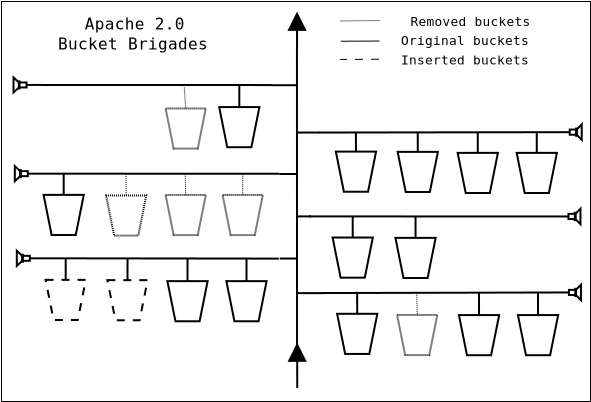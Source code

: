 <?xml version="1.0" encoding="UTF-8"?>
<dia:diagram xmlns:dia="http://www.lysator.liu.se/~alla/dia/">
  <dia:layer name="Background" visible="true">
    <dia:object type="Standard - Box" version="0" id="O0">
      <dia:attribute name="obj_pos">
        <dia:point val="3.277,4.492"/>
      </dia:attribute>
      <dia:attribute name="obj_bb">
        <dia:rectangle val="3.252,4.467;32.752,24.517"/>
      </dia:attribute>
      <dia:attribute name="elem_corner">
        <dia:point val="3.277,4.492"/>
      </dia:attribute>
      <dia:attribute name="elem_width">
        <dia:real val="29.45"/>
      </dia:attribute>
      <dia:attribute name="elem_height">
        <dia:real val="20"/>
      </dia:attribute>
      <dia:attribute name="border_width">
        <dia:real val="0.05"/>
      </dia:attribute>
      <dia:attribute name="show_background">
        <dia:boolean val="false"/>
      </dia:attribute>
    </dia:object>
    <dia:object type="Network - Bus" version="0" id="O1">
      <dia:attribute name="obj_pos">
        <dia:point val="18.05,6.894"/>
      </dia:attribute>
      <dia:attribute name="obj_bb">
        <dia:rectangle val="16.78,6.844;19.33,21.659"/>
      </dia:attribute>
      <dia:attribute name="conn_endpoints">
        <dia:point val="18.05,6.894"/>
        <dia:point val="18.053,21.609"/>
      </dia:attribute>
      <dia:attribute name="bus_handles">
        <dia:point val="16.78,8.676"/>
        <dia:point val="19.142,11.042"/>
        <dia:point val="17.163,13.118"/>
        <dia:point val="18.743,15.236"/>
        <dia:point val="17.189,17.343"/>
        <dia:point val="19.33,19.075"/>
      </dia:attribute>
    </dia:object>
    <dia:object type="Flowchart - Manual Operation" version="0" id="O2">
      <dia:attribute name="obj_pos">
        <dia:point val="19.994,11.996"/>
      </dia:attribute>
      <dia:attribute name="obj_bb">
        <dia:rectangle val="19.964,11.971;22.036,14.028"/>
      </dia:attribute>
      <dia:attribute name="elem_corner">
        <dia:point val="19.994,11.996"/>
      </dia:attribute>
      <dia:attribute name="elem_width">
        <dia:real val="2.012"/>
      </dia:attribute>
      <dia:attribute name="elem_height">
        <dia:real val="2.007"/>
      </dia:attribute>
      <dia:attribute name="border_width">
        <dia:real val="0.05"/>
      </dia:attribute>
      <dia:attribute name="show_background">
        <dia:boolean val="true"/>
      </dia:attribute>
      <dia:attribute name="flip_horizontal">
        <dia:boolean val="false"/>
      </dia:attribute>
      <dia:attribute name="flip_vertical">
        <dia:boolean val="false"/>
      </dia:attribute>
      <dia:attribute name="padding">
        <dia:real val="0.354"/>
      </dia:attribute>
      <dia:attribute name="text">
        <dia:composite type="text">
          <dia:attribute name="string">
            <dia:string>##</dia:string>
          </dia:attribute>
          <dia:attribute name="font">
            <dia:font name="Courier"/>
          </dia:attribute>
          <dia:attribute name="height">
            <dia:real val="0.8"/>
          </dia:attribute>
          <dia:attribute name="pos">
            <dia:point val="21,13.195"/>
          </dia:attribute>
          <dia:attribute name="color">
            <dia:color val="#000000"/>
          </dia:attribute>
          <dia:attribute name="alignment">
            <dia:enum val="1"/>
          </dia:attribute>
        </dia:composite>
      </dia:attribute>
    </dia:object>
    <dia:object type="Flowchart - Manual Operation" version="0" id="O3">
      <dia:attribute name="obj_pos">
        <dia:point val="23.085,12.01"/>
      </dia:attribute>
      <dia:attribute name="obj_bb">
        <dia:rectangle val="23.055,11.985;25.128,14.042"/>
      </dia:attribute>
      <dia:attribute name="elem_corner">
        <dia:point val="23.085,12.01"/>
      </dia:attribute>
      <dia:attribute name="elem_width">
        <dia:real val="2.012"/>
      </dia:attribute>
      <dia:attribute name="elem_height">
        <dia:real val="2.007"/>
      </dia:attribute>
      <dia:attribute name="border_width">
        <dia:real val="0.05"/>
      </dia:attribute>
      <dia:attribute name="show_background">
        <dia:boolean val="true"/>
      </dia:attribute>
      <dia:attribute name="flip_horizontal">
        <dia:boolean val="false"/>
      </dia:attribute>
      <dia:attribute name="flip_vertical">
        <dia:boolean val="false"/>
      </dia:attribute>
      <dia:attribute name="padding">
        <dia:real val="0.354"/>
      </dia:attribute>
      <dia:attribute name="text">
        <dia:composite type="text">
          <dia:attribute name="string">
            <dia:string>##</dia:string>
          </dia:attribute>
          <dia:attribute name="font">
            <dia:font name="Courier"/>
          </dia:attribute>
          <dia:attribute name="height">
            <dia:real val="0.8"/>
          </dia:attribute>
          <dia:attribute name="pos">
            <dia:point val="24.091,13.208"/>
          </dia:attribute>
          <dia:attribute name="color">
            <dia:color val="#000000"/>
          </dia:attribute>
          <dia:attribute name="alignment">
            <dia:enum val="1"/>
          </dia:attribute>
        </dia:composite>
      </dia:attribute>
    </dia:object>
    <dia:object type="Flowchart - Manual Operation" version="0" id="O4">
      <dia:attribute name="obj_pos">
        <dia:point val="26.085,12.06"/>
      </dia:attribute>
      <dia:attribute name="obj_bb">
        <dia:rectangle val="26.055,12.035;28.128,14.092"/>
      </dia:attribute>
      <dia:attribute name="elem_corner">
        <dia:point val="26.085,12.06"/>
      </dia:attribute>
      <dia:attribute name="elem_width">
        <dia:real val="2.012"/>
      </dia:attribute>
      <dia:attribute name="elem_height">
        <dia:real val="2.007"/>
      </dia:attribute>
      <dia:attribute name="border_width">
        <dia:real val="0.05"/>
      </dia:attribute>
      <dia:attribute name="show_background">
        <dia:boolean val="true"/>
      </dia:attribute>
      <dia:attribute name="flip_horizontal">
        <dia:boolean val="false"/>
      </dia:attribute>
      <dia:attribute name="flip_vertical">
        <dia:boolean val="false"/>
      </dia:attribute>
      <dia:attribute name="padding">
        <dia:real val="0.354"/>
      </dia:attribute>
      <dia:attribute name="text">
        <dia:composite type="text">
          <dia:attribute name="string">
            <dia:string>##</dia:string>
          </dia:attribute>
          <dia:attribute name="font">
            <dia:font name="Courier"/>
          </dia:attribute>
          <dia:attribute name="height">
            <dia:real val="0.8"/>
          </dia:attribute>
          <dia:attribute name="pos">
            <dia:point val="27.091,13.258"/>
          </dia:attribute>
          <dia:attribute name="color">
            <dia:color val="#000000"/>
          </dia:attribute>
          <dia:attribute name="alignment">
            <dia:enum val="1"/>
          </dia:attribute>
        </dia:composite>
      </dia:attribute>
    </dia:object>
    <dia:object type="Flowchart - Manual Operation" version="0" id="O5">
      <dia:attribute name="obj_pos">
        <dia:point val="29.035,12.06"/>
      </dia:attribute>
      <dia:attribute name="obj_bb">
        <dia:rectangle val="29.005,12.035;31.078,14.092"/>
      </dia:attribute>
      <dia:attribute name="elem_corner">
        <dia:point val="29.035,12.06"/>
      </dia:attribute>
      <dia:attribute name="elem_width">
        <dia:real val="2.012"/>
      </dia:attribute>
      <dia:attribute name="elem_height">
        <dia:real val="2.007"/>
      </dia:attribute>
      <dia:attribute name="border_width">
        <dia:real val="0.05"/>
      </dia:attribute>
      <dia:attribute name="show_background">
        <dia:boolean val="true"/>
      </dia:attribute>
      <dia:attribute name="flip_horizontal">
        <dia:boolean val="false"/>
      </dia:attribute>
      <dia:attribute name="flip_vertical">
        <dia:boolean val="false"/>
      </dia:attribute>
      <dia:attribute name="padding">
        <dia:real val="0.354"/>
      </dia:attribute>
      <dia:attribute name="text">
        <dia:composite type="text">
          <dia:attribute name="string">
            <dia:string>##</dia:string>
          </dia:attribute>
          <dia:attribute name="font">
            <dia:font name="Courier"/>
          </dia:attribute>
          <dia:attribute name="height">
            <dia:real val="0.8"/>
          </dia:attribute>
          <dia:attribute name="pos">
            <dia:point val="30.041,13.258"/>
          </dia:attribute>
          <dia:attribute name="color">
            <dia:color val="#000000"/>
          </dia:attribute>
          <dia:attribute name="alignment">
            <dia:enum val="1"/>
          </dia:attribute>
        </dia:composite>
      </dia:attribute>
    </dia:object>
    <dia:object type="Network - Bus" version="0" id="O6">
      <dia:attribute name="obj_pos">
        <dia:point val="19.15,11.044"/>
      </dia:attribute>
      <dia:attribute name="obj_bb">
        <dia:rectangle val="19.1,10.975;31.738,12.06"/>
      </dia:attribute>
      <dia:attribute name="conn_endpoints">
        <dia:point val="19.15,11.044"/>
        <dia:point val="31.688,11.025"/>
      </dia:attribute>
      <dia:attribute name="bus_handles">
        <dia:point val="24.091,12.01"/>
        <dia:point val="21,11.996"/>
        <dia:point val="27.091,12.06"/>
        <dia:point val="30.041,12.06"/>
        <dia:point val="19.2,11.069"/>
      </dia:attribute>
      <dia:connections>
        <dia:connection handle="1" to="O7" connection="2"/>
        <dia:connection handle="2" to="O3" connection="2"/>
        <dia:connection handle="3" to="O2" connection="2"/>
        <dia:connection handle="4" to="O4" connection="2"/>
        <dia:connection handle="5" to="O5" connection="2"/>
      </dia:connections>
    </dia:object>
    <dia:object type="Circuit - Speaker (European)" version="0" id="O7">
      <dia:attribute name="obj_pos">
        <dia:point val="31.688,10.637"/>
      </dia:attribute>
      <dia:attribute name="obj_bb">
        <dia:rectangle val="31.638,10.514;32.338,11.536"/>
      </dia:attribute>
      <dia:attribute name="elem_corner">
        <dia:point val="31.688,10.637"/>
      </dia:attribute>
      <dia:attribute name="elem_width">
        <dia:real val="0.6"/>
      </dia:attribute>
      <dia:attribute name="elem_height">
        <dia:real val="0.775"/>
      </dia:attribute>
      <dia:attribute name="show_background">
        <dia:boolean val="true"/>
      </dia:attribute>
      <dia:attribute name="flip_horizontal">
        <dia:boolean val="false"/>
      </dia:attribute>
      <dia:attribute name="flip_vertical">
        <dia:boolean val="false"/>
      </dia:attribute>
      <dia:attribute name="padding">
        <dia:real val="0.354"/>
      </dia:attribute>
    </dia:object>
    <dia:object type="Flowchart - Manual Operation" version="0" id="O8">
      <dia:attribute name="obj_pos">
        <dia:point val="20.057,20.106"/>
      </dia:attribute>
      <dia:attribute name="obj_bb">
        <dia:rectangle val="20.026,20.081;22.099,22.139"/>
      </dia:attribute>
      <dia:attribute name="elem_corner">
        <dia:point val="20.057,20.106"/>
      </dia:attribute>
      <dia:attribute name="elem_width">
        <dia:real val="2.012"/>
      </dia:attribute>
      <dia:attribute name="elem_height">
        <dia:real val="2.007"/>
      </dia:attribute>
      <dia:attribute name="border_width">
        <dia:real val="0.05"/>
      </dia:attribute>
      <dia:attribute name="show_background">
        <dia:boolean val="true"/>
      </dia:attribute>
      <dia:attribute name="flip_horizontal">
        <dia:boolean val="false"/>
      </dia:attribute>
      <dia:attribute name="flip_vertical">
        <dia:boolean val="false"/>
      </dia:attribute>
      <dia:attribute name="padding">
        <dia:real val="0.354"/>
      </dia:attribute>
      <dia:attribute name="text">
        <dia:composite type="text">
          <dia:attribute name="string">
            <dia:string>##</dia:string>
          </dia:attribute>
          <dia:attribute name="font">
            <dia:font name="Courier"/>
          </dia:attribute>
          <dia:attribute name="height">
            <dia:real val="0.8"/>
          </dia:attribute>
          <dia:attribute name="pos">
            <dia:point val="21.063,21.305"/>
          </dia:attribute>
          <dia:attribute name="color">
            <dia:color val="#000000"/>
          </dia:attribute>
          <dia:attribute name="alignment">
            <dia:enum val="1"/>
          </dia:attribute>
        </dia:composite>
      </dia:attribute>
    </dia:object>
    <dia:object type="Flowchart - Manual Operation" version="0" id="O9">
      <dia:attribute name="obj_pos">
        <dia:point val="26.148,20.17"/>
      </dia:attribute>
      <dia:attribute name="obj_bb">
        <dia:rectangle val="26.118,20.145;28.19,22.202"/>
      </dia:attribute>
      <dia:attribute name="elem_corner">
        <dia:point val="26.148,20.17"/>
      </dia:attribute>
      <dia:attribute name="elem_width">
        <dia:real val="2.012"/>
      </dia:attribute>
      <dia:attribute name="elem_height">
        <dia:real val="2.007"/>
      </dia:attribute>
      <dia:attribute name="border_width">
        <dia:real val="0.05"/>
      </dia:attribute>
      <dia:attribute name="show_background">
        <dia:boolean val="true"/>
      </dia:attribute>
      <dia:attribute name="flip_horizontal">
        <dia:boolean val="false"/>
      </dia:attribute>
      <dia:attribute name="flip_vertical">
        <dia:boolean val="false"/>
      </dia:attribute>
      <dia:attribute name="padding">
        <dia:real val="0.354"/>
      </dia:attribute>
      <dia:attribute name="text">
        <dia:composite type="text">
          <dia:attribute name="string">
            <dia:string>##</dia:string>
          </dia:attribute>
          <dia:attribute name="font">
            <dia:font name="Courier"/>
          </dia:attribute>
          <dia:attribute name="height">
            <dia:real val="0.8"/>
          </dia:attribute>
          <dia:attribute name="pos">
            <dia:point val="27.154,21.368"/>
          </dia:attribute>
          <dia:attribute name="color">
            <dia:color val="#000000"/>
          </dia:attribute>
          <dia:attribute name="alignment">
            <dia:enum val="1"/>
          </dia:attribute>
        </dia:composite>
      </dia:attribute>
    </dia:object>
    <dia:object type="Flowchart - Manual Operation" version="0" id="O10">
      <dia:attribute name="obj_pos">
        <dia:point val="29.098,20.17"/>
      </dia:attribute>
      <dia:attribute name="obj_bb">
        <dia:rectangle val="29.068,20.145;31.14,22.202"/>
      </dia:attribute>
      <dia:attribute name="elem_corner">
        <dia:point val="29.098,20.17"/>
      </dia:attribute>
      <dia:attribute name="elem_width">
        <dia:real val="2.012"/>
      </dia:attribute>
      <dia:attribute name="elem_height">
        <dia:real val="2.007"/>
      </dia:attribute>
      <dia:attribute name="border_width">
        <dia:real val="0.05"/>
      </dia:attribute>
      <dia:attribute name="show_background">
        <dia:boolean val="true"/>
      </dia:attribute>
      <dia:attribute name="flip_horizontal">
        <dia:boolean val="false"/>
      </dia:attribute>
      <dia:attribute name="flip_vertical">
        <dia:boolean val="false"/>
      </dia:attribute>
      <dia:attribute name="padding">
        <dia:real val="0.354"/>
      </dia:attribute>
      <dia:attribute name="text">
        <dia:composite type="text">
          <dia:attribute name="string">
            <dia:string>##</dia:string>
          </dia:attribute>
          <dia:attribute name="font">
            <dia:font name="Courier"/>
          </dia:attribute>
          <dia:attribute name="height">
            <dia:real val="0.8"/>
          </dia:attribute>
          <dia:attribute name="pos">
            <dia:point val="30.104,21.368"/>
          </dia:attribute>
          <dia:attribute name="color">
            <dia:color val="#000000"/>
          </dia:attribute>
          <dia:attribute name="alignment">
            <dia:enum val="1"/>
          </dia:attribute>
        </dia:composite>
      </dia:attribute>
    </dia:object>
    <dia:object type="Network - Bus" version="0" id="O11">
      <dia:attribute name="obj_pos">
        <dia:point val="19.305,19.069"/>
      </dia:attribute>
      <dia:attribute name="obj_bb">
        <dia:rectangle val="19.255,18.99;31.7,20.17"/>
      </dia:attribute>
      <dia:attribute name="conn_endpoints">
        <dia:point val="19.305,19.069"/>
        <dia:point val="31.65,19.04"/>
      </dia:attribute>
      <dia:attribute name="bus_handles">
        <dia:point val="21.063,20.106"/>
        <dia:point val="27.154,20.17"/>
        <dia:point val="30.104,20.17"/>
        <dia:point val="19.305,19.081"/>
      </dia:attribute>
      <dia:connections>
        <dia:connection handle="1" to="O32" connection="2"/>
        <dia:connection handle="2" to="O8" connection="2"/>
        <dia:connection handle="3" to="O9" connection="2"/>
        <dia:connection handle="4" to="O10" connection="2"/>
      </dia:connections>
    </dia:object>
    <dia:object type="Flowchart - Manual Operation" version="0" id="O12">
      <dia:attribute name="obj_pos">
        <dia:point val="19.832,16.295"/>
      </dia:attribute>
      <dia:attribute name="obj_bb">
        <dia:rectangle val="19.802,16.27;21.874,18.328"/>
      </dia:attribute>
      <dia:attribute name="elem_corner">
        <dia:point val="19.832,16.295"/>
      </dia:attribute>
      <dia:attribute name="elem_width">
        <dia:real val="2.012"/>
      </dia:attribute>
      <dia:attribute name="elem_height">
        <dia:real val="2.007"/>
      </dia:attribute>
      <dia:attribute name="border_width">
        <dia:real val="0.05"/>
      </dia:attribute>
      <dia:attribute name="show_background">
        <dia:boolean val="true"/>
      </dia:attribute>
      <dia:attribute name="flip_horizontal">
        <dia:boolean val="false"/>
      </dia:attribute>
      <dia:attribute name="flip_vertical">
        <dia:boolean val="false"/>
      </dia:attribute>
      <dia:attribute name="padding">
        <dia:real val="0.354"/>
      </dia:attribute>
      <dia:attribute name="text">
        <dia:composite type="text">
          <dia:attribute name="string">
            <dia:string>##</dia:string>
          </dia:attribute>
          <dia:attribute name="font">
            <dia:font name="Courier"/>
          </dia:attribute>
          <dia:attribute name="height">
            <dia:real val="0.8"/>
          </dia:attribute>
          <dia:attribute name="pos">
            <dia:point val="20.838,17.494"/>
          </dia:attribute>
          <dia:attribute name="color">
            <dia:color val="#000000"/>
          </dia:attribute>
          <dia:attribute name="alignment">
            <dia:enum val="1"/>
          </dia:attribute>
        </dia:composite>
      </dia:attribute>
    </dia:object>
    <dia:object type="Flowchart - Manual Operation" version="0" id="O13">
      <dia:attribute name="obj_pos">
        <dia:point val="22.973,16.309"/>
      </dia:attribute>
      <dia:attribute name="obj_bb">
        <dia:rectangle val="22.943,16.284;25.016,18.341"/>
      </dia:attribute>
      <dia:attribute name="elem_corner">
        <dia:point val="22.973,16.309"/>
      </dia:attribute>
      <dia:attribute name="elem_width">
        <dia:real val="2.012"/>
      </dia:attribute>
      <dia:attribute name="elem_height">
        <dia:real val="2.007"/>
      </dia:attribute>
      <dia:attribute name="border_width">
        <dia:real val="0.05"/>
      </dia:attribute>
      <dia:attribute name="show_background">
        <dia:boolean val="true"/>
      </dia:attribute>
      <dia:attribute name="flip_horizontal">
        <dia:boolean val="false"/>
      </dia:attribute>
      <dia:attribute name="flip_vertical">
        <dia:boolean val="false"/>
      </dia:attribute>
      <dia:attribute name="padding">
        <dia:real val="0.354"/>
      </dia:attribute>
      <dia:attribute name="text">
        <dia:composite type="text">
          <dia:attribute name="string">
            <dia:string>##</dia:string>
          </dia:attribute>
          <dia:attribute name="font">
            <dia:font name="Courier"/>
          </dia:attribute>
          <dia:attribute name="height">
            <dia:real val="0.8"/>
          </dia:attribute>
          <dia:attribute name="pos">
            <dia:point val="23.979,17.507"/>
          </dia:attribute>
          <dia:attribute name="color">
            <dia:color val="#000000"/>
          </dia:attribute>
          <dia:attribute name="alignment">
            <dia:enum val="1"/>
          </dia:attribute>
        </dia:composite>
      </dia:attribute>
    </dia:object>
    <dia:object type="Network - Bus" version="0" id="O14">
      <dia:attribute name="obj_pos">
        <dia:point val="18.7,15.238"/>
      </dia:attribute>
      <dia:attribute name="obj_bb">
        <dia:rectangle val="18.65,15.188;31.675,16.309"/>
      </dia:attribute>
      <dia:attribute name="conn_endpoints">
        <dia:point val="18.7,15.238"/>
        <dia:point val="31.625,15.24"/>
      </dia:attribute>
      <dia:attribute name="bus_handles">
        <dia:point val="23.979,16.309"/>
        <dia:point val="20.838,16.295"/>
      </dia:attribute>
      <dia:connections>
        <dia:connection handle="1" to="O31" connection="2"/>
        <dia:connection handle="2" to="O13" connection="2"/>
        <dia:connection handle="3" to="O12" connection="2"/>
      </dia:connections>
    </dia:object>
    <dia:object type="Flowchart - Manual Operation" version="0" id="O15">
      <dia:attribute name="obj_pos">
        <dia:point val="14.161,9.77"/>
      </dia:attribute>
      <dia:attribute name="obj_bb">
        <dia:rectangle val="14.13,9.745;16.203,11.802"/>
      </dia:attribute>
      <dia:attribute name="elem_corner">
        <dia:point val="14.161,9.77"/>
      </dia:attribute>
      <dia:attribute name="elem_width">
        <dia:real val="2.012"/>
      </dia:attribute>
      <dia:attribute name="elem_height">
        <dia:real val="2.007"/>
      </dia:attribute>
      <dia:attribute name="border_width">
        <dia:real val="0.05"/>
      </dia:attribute>
      <dia:attribute name="show_background">
        <dia:boolean val="true"/>
      </dia:attribute>
      <dia:attribute name="flip_horizontal">
        <dia:boolean val="false"/>
      </dia:attribute>
      <dia:attribute name="flip_vertical">
        <dia:boolean val="false"/>
      </dia:attribute>
      <dia:attribute name="padding">
        <dia:real val="0.354"/>
      </dia:attribute>
      <dia:attribute name="text">
        <dia:composite type="text">
          <dia:attribute name="string">
            <dia:string>##</dia:string>
          </dia:attribute>
          <dia:attribute name="font">
            <dia:font name="Courier"/>
          </dia:attribute>
          <dia:attribute name="height">
            <dia:real val="0.8"/>
          </dia:attribute>
          <dia:attribute name="pos">
            <dia:point val="15.167,10.968"/>
          </dia:attribute>
          <dia:attribute name="color">
            <dia:color val="#000000"/>
          </dia:attribute>
          <dia:attribute name="alignment">
            <dia:enum val="1"/>
          </dia:attribute>
        </dia:composite>
      </dia:attribute>
    </dia:object>
    <dia:object type="Network - Bus" version="0" id="O16">
      <dia:attribute name="obj_pos">
        <dia:point val="4.527,8.665"/>
      </dia:attribute>
      <dia:attribute name="obj_bb">
        <dia:rectangle val="4.477,8.615;16.804,9.77"/>
      </dia:attribute>
      <dia:attribute name="conn_endpoints">
        <dia:point val="4.527,8.665"/>
        <dia:point val="16.754,8.669"/>
      </dia:attribute>
      <dia:attribute name="bus_handles">
        <dia:point val="15.167,9.77"/>
      </dia:attribute>
      <dia:connections>
        <dia:connection handle="0" to="O17" connection="2"/>
        <dia:connection handle="2" to="O15" connection="2"/>
      </dia:connections>
    </dia:object>
    <dia:object type="Circuit - Speaker (European)" version="0" id="O17">
      <dia:attribute name="obj_pos">
        <dia:point val="3.877,8.29"/>
      </dia:attribute>
      <dia:attribute name="obj_bb">
        <dia:rectangle val="3.827,8.175;4.577,9.154"/>
      </dia:attribute>
      <dia:attribute name="elem_corner">
        <dia:point val="3.877,8.29"/>
      </dia:attribute>
      <dia:attribute name="elem_width">
        <dia:real val="0.65"/>
      </dia:attribute>
      <dia:attribute name="elem_height">
        <dia:real val="0.75"/>
      </dia:attribute>
      <dia:attribute name="show_background">
        <dia:boolean val="true"/>
      </dia:attribute>
      <dia:attribute name="flip_horizontal">
        <dia:boolean val="true"/>
      </dia:attribute>
      <dia:attribute name="flip_vertical">
        <dia:boolean val="false"/>
      </dia:attribute>
      <dia:attribute name="padding">
        <dia:real val="0.354"/>
      </dia:attribute>
    </dia:object>
    <dia:object type="Flowchart - Manual Operation" version="0" id="O18">
      <dia:attribute name="obj_pos">
        <dia:point val="5.38,14.159"/>
      </dia:attribute>
      <dia:attribute name="obj_bb">
        <dia:rectangle val="5.35,14.134;7.422,16.192"/>
      </dia:attribute>
      <dia:attribute name="elem_corner">
        <dia:point val="5.38,14.159"/>
      </dia:attribute>
      <dia:attribute name="elem_width">
        <dia:real val="2.012"/>
      </dia:attribute>
      <dia:attribute name="elem_height">
        <dia:real val="2.007"/>
      </dia:attribute>
      <dia:attribute name="border_width">
        <dia:real val="0.05"/>
      </dia:attribute>
      <dia:attribute name="show_background">
        <dia:boolean val="true"/>
      </dia:attribute>
      <dia:attribute name="flip_horizontal">
        <dia:boolean val="false"/>
      </dia:attribute>
      <dia:attribute name="flip_vertical">
        <dia:boolean val="false"/>
      </dia:attribute>
      <dia:attribute name="padding">
        <dia:real val="0.354"/>
      </dia:attribute>
      <dia:attribute name="text">
        <dia:composite type="text">
          <dia:attribute name="string">
            <dia:string>##</dia:string>
          </dia:attribute>
          <dia:attribute name="font">
            <dia:font name="Courier"/>
          </dia:attribute>
          <dia:attribute name="height">
            <dia:real val="0.8"/>
          </dia:attribute>
          <dia:attribute name="pos">
            <dia:point val="6.386,15.358"/>
          </dia:attribute>
          <dia:attribute name="color">
            <dia:color val="#000000"/>
          </dia:attribute>
          <dia:attribute name="alignment">
            <dia:enum val="1"/>
          </dia:attribute>
        </dia:composite>
      </dia:attribute>
    </dia:object>
    <dia:object type="Network - Bus" version="0" id="O19">
      <dia:attribute name="obj_pos">
        <dia:point val="4.593,13.1"/>
      </dia:attribute>
      <dia:attribute name="obj_bb">
        <dia:rectangle val="4.543,13.05;17.155,14.159"/>
      </dia:attribute>
      <dia:attribute name="conn_endpoints">
        <dia:point val="4.593,13.1"/>
        <dia:point val="17.105,13.105"/>
      </dia:attribute>
      <dia:attribute name="bus_handles">
        <dia:point val="6.386,14.159"/>
      </dia:attribute>
      <dia:connections>
        <dia:connection handle="0" to="O20" connection="2"/>
        <dia:connection handle="2" to="O18" connection="2"/>
      </dia:connections>
    </dia:object>
    <dia:object type="Circuit - Speaker (European)" version="0" id="O20">
      <dia:attribute name="obj_pos">
        <dia:point val="3.943,12.725"/>
      </dia:attribute>
      <dia:attribute name="obj_bb">
        <dia:rectangle val="3.893,12.611;4.643,13.589"/>
      </dia:attribute>
      <dia:attribute name="elem_corner">
        <dia:point val="3.943,12.725"/>
      </dia:attribute>
      <dia:attribute name="elem_width">
        <dia:real val="0.65"/>
      </dia:attribute>
      <dia:attribute name="elem_height">
        <dia:real val="0.75"/>
      </dia:attribute>
      <dia:attribute name="show_background">
        <dia:boolean val="true"/>
      </dia:attribute>
      <dia:attribute name="flip_horizontal">
        <dia:boolean val="true"/>
      </dia:attribute>
      <dia:attribute name="flip_vertical">
        <dia:boolean val="false"/>
      </dia:attribute>
      <dia:attribute name="padding">
        <dia:real val="0.354"/>
      </dia:attribute>
    </dia:object>
    <dia:object type="Flowchart - Manual Operation" version="0" id="O21">
      <dia:attribute name="obj_pos">
        <dia:point val="5.48,18.409"/>
      </dia:attribute>
      <dia:attribute name="obj_bb">
        <dia:rectangle val="5.45,18.384;7.522,20.442"/>
      </dia:attribute>
      <dia:attribute name="elem_corner">
        <dia:point val="5.48,18.409"/>
      </dia:attribute>
      <dia:attribute name="elem_width">
        <dia:real val="2.012"/>
      </dia:attribute>
      <dia:attribute name="elem_height">
        <dia:real val="2.007"/>
      </dia:attribute>
      <dia:attribute name="border_width">
        <dia:real val="0.05"/>
      </dia:attribute>
      <dia:attribute name="show_background">
        <dia:boolean val="true"/>
      </dia:attribute>
      <dia:attribute name="line_style">
        <dia:enum val="1"/>
      </dia:attribute>
      <dia:attribute name="dashlength">
        <dia:real val="0.4"/>
      </dia:attribute>
      <dia:attribute name="flip_horizontal">
        <dia:boolean val="false"/>
      </dia:attribute>
      <dia:attribute name="flip_vertical">
        <dia:boolean val="false"/>
      </dia:attribute>
      <dia:attribute name="padding">
        <dia:real val="0.354"/>
      </dia:attribute>
      <dia:attribute name="text">
        <dia:composite type="text">
          <dia:attribute name="string">
            <dia:string>##</dia:string>
          </dia:attribute>
          <dia:attribute name="font">
            <dia:font name="Courier"/>
          </dia:attribute>
          <dia:attribute name="height">
            <dia:real val="0.8"/>
          </dia:attribute>
          <dia:attribute name="pos">
            <dia:point val="6.486,19.608"/>
          </dia:attribute>
          <dia:attribute name="color">
            <dia:color val="#000000"/>
          </dia:attribute>
          <dia:attribute name="alignment">
            <dia:enum val="1"/>
          </dia:attribute>
        </dia:composite>
      </dia:attribute>
    </dia:object>
    <dia:object type="Flowchart - Manual Operation" version="0" id="O22">
      <dia:attribute name="obj_pos">
        <dia:point val="8.571,18.423"/>
      </dia:attribute>
      <dia:attribute name="obj_bb">
        <dia:rectangle val="8.541,18.398;10.614,20.455"/>
      </dia:attribute>
      <dia:attribute name="elem_corner">
        <dia:point val="8.571,18.423"/>
      </dia:attribute>
      <dia:attribute name="elem_width">
        <dia:real val="2.012"/>
      </dia:attribute>
      <dia:attribute name="elem_height">
        <dia:real val="2.007"/>
      </dia:attribute>
      <dia:attribute name="border_width">
        <dia:real val="0.05"/>
      </dia:attribute>
      <dia:attribute name="show_background">
        <dia:boolean val="true"/>
      </dia:attribute>
      <dia:attribute name="line_style">
        <dia:enum val="1"/>
      </dia:attribute>
      <dia:attribute name="dashlength">
        <dia:real val="0.4"/>
      </dia:attribute>
      <dia:attribute name="flip_horizontal">
        <dia:boolean val="false"/>
      </dia:attribute>
      <dia:attribute name="flip_vertical">
        <dia:boolean val="false"/>
      </dia:attribute>
      <dia:attribute name="padding">
        <dia:real val="0.354"/>
      </dia:attribute>
      <dia:attribute name="text">
        <dia:composite type="text">
          <dia:attribute name="string">
            <dia:string>##</dia:string>
          </dia:attribute>
          <dia:attribute name="font">
            <dia:font name="Courier"/>
          </dia:attribute>
          <dia:attribute name="height">
            <dia:real val="0.8"/>
          </dia:attribute>
          <dia:attribute name="pos">
            <dia:point val="9.577,19.621"/>
          </dia:attribute>
          <dia:attribute name="color">
            <dia:color val="#000000"/>
          </dia:attribute>
          <dia:attribute name="alignment">
            <dia:enum val="1"/>
          </dia:attribute>
        </dia:composite>
      </dia:attribute>
    </dia:object>
    <dia:object type="Flowchart - Manual Operation" version="0" id="O23">
      <dia:attribute name="obj_pos">
        <dia:point val="11.572,18.473"/>
      </dia:attribute>
      <dia:attribute name="obj_bb">
        <dia:rectangle val="11.541,18.448;13.614,20.505"/>
      </dia:attribute>
      <dia:attribute name="elem_corner">
        <dia:point val="11.572,18.473"/>
      </dia:attribute>
      <dia:attribute name="elem_width">
        <dia:real val="2.012"/>
      </dia:attribute>
      <dia:attribute name="elem_height">
        <dia:real val="2.007"/>
      </dia:attribute>
      <dia:attribute name="border_width">
        <dia:real val="0.05"/>
      </dia:attribute>
      <dia:attribute name="show_background">
        <dia:boolean val="true"/>
      </dia:attribute>
      <dia:attribute name="flip_horizontal">
        <dia:boolean val="false"/>
      </dia:attribute>
      <dia:attribute name="flip_vertical">
        <dia:boolean val="false"/>
      </dia:attribute>
      <dia:attribute name="padding">
        <dia:real val="0.354"/>
      </dia:attribute>
      <dia:attribute name="text">
        <dia:composite type="text">
          <dia:attribute name="string">
            <dia:string>##</dia:string>
          </dia:attribute>
          <dia:attribute name="font">
            <dia:font name="Courier"/>
          </dia:attribute>
          <dia:attribute name="height">
            <dia:real val="0.8"/>
          </dia:attribute>
          <dia:attribute name="pos">
            <dia:point val="12.577,19.671"/>
          </dia:attribute>
          <dia:attribute name="color">
            <dia:color val="#000000"/>
          </dia:attribute>
          <dia:attribute name="alignment">
            <dia:enum val="1"/>
          </dia:attribute>
        </dia:composite>
      </dia:attribute>
    </dia:object>
    <dia:object type="Flowchart - Manual Operation" version="0" id="O24">
      <dia:attribute name="obj_pos">
        <dia:point val="14.521,18.473"/>
      </dia:attribute>
      <dia:attribute name="obj_bb">
        <dia:rectangle val="14.491,18.448;16.564,20.505"/>
      </dia:attribute>
      <dia:attribute name="elem_corner">
        <dia:point val="14.521,18.473"/>
      </dia:attribute>
      <dia:attribute name="elem_width">
        <dia:real val="2.012"/>
      </dia:attribute>
      <dia:attribute name="elem_height">
        <dia:real val="2.007"/>
      </dia:attribute>
      <dia:attribute name="border_width">
        <dia:real val="0.05"/>
      </dia:attribute>
      <dia:attribute name="show_background">
        <dia:boolean val="true"/>
      </dia:attribute>
      <dia:attribute name="flip_horizontal">
        <dia:boolean val="false"/>
      </dia:attribute>
      <dia:attribute name="flip_vertical">
        <dia:boolean val="false"/>
      </dia:attribute>
      <dia:attribute name="padding">
        <dia:real val="0.354"/>
      </dia:attribute>
      <dia:attribute name="text">
        <dia:composite type="text">
          <dia:attribute name="string">
            <dia:string>##</dia:string>
          </dia:attribute>
          <dia:attribute name="font">
            <dia:font name="Courier"/>
          </dia:attribute>
          <dia:attribute name="height">
            <dia:real val="0.8"/>
          </dia:attribute>
          <dia:attribute name="pos">
            <dia:point val="15.527,19.671"/>
          </dia:attribute>
          <dia:attribute name="color">
            <dia:color val="#000000"/>
          </dia:attribute>
          <dia:attribute name="alignment">
            <dia:enum val="1"/>
          </dia:attribute>
        </dia:composite>
      </dia:attribute>
    </dia:object>
    <dia:object type="Network - Bus" version="0" id="O25">
      <dia:attribute name="obj_pos">
        <dia:point val="4.693,17.332"/>
      </dia:attribute>
      <dia:attribute name="obj_bb">
        <dia:rectangle val="4.643,17.282;17.146,18.473"/>
      </dia:attribute>
      <dia:attribute name="conn_endpoints">
        <dia:point val="4.693,17.332"/>
        <dia:point val="17.096,17.347"/>
      </dia:attribute>
      <dia:attribute name="bus_handles">
        <dia:point val="9.577,18.423"/>
        <dia:point val="6.486,18.409"/>
        <dia:point val="12.577,18.473"/>
        <dia:point val="15.527,18.473"/>
      </dia:attribute>
      <dia:connections>
        <dia:connection handle="0" to="O26" connection="2"/>
        <dia:connection handle="2" to="O22" connection="2"/>
        <dia:connection handle="3" to="O21" connection="2"/>
        <dia:connection handle="4" to="O23" connection="2"/>
        <dia:connection handle="5" to="O24" connection="2"/>
      </dia:connections>
    </dia:object>
    <dia:object type="Circuit - Speaker (European)" version="0" id="O26">
      <dia:attribute name="obj_pos">
        <dia:point val="4.043,16.957"/>
      </dia:attribute>
      <dia:attribute name="obj_bb">
        <dia:rectangle val="3.993,16.843;4.743,17.821"/>
      </dia:attribute>
      <dia:attribute name="elem_corner">
        <dia:point val="4.043,16.957"/>
      </dia:attribute>
      <dia:attribute name="elem_width">
        <dia:real val="0.65"/>
      </dia:attribute>
      <dia:attribute name="elem_height">
        <dia:real val="0.75"/>
      </dia:attribute>
      <dia:attribute name="show_background">
        <dia:boolean val="true"/>
      </dia:attribute>
      <dia:attribute name="flip_horizontal">
        <dia:boolean val="true"/>
      </dia:attribute>
      <dia:attribute name="flip_vertical">
        <dia:boolean val="false"/>
      </dia:attribute>
      <dia:attribute name="padding">
        <dia:real val="0.354"/>
      </dia:attribute>
    </dia:object>
    <dia:object type="Standard - Line" version="0" id="O27">
      <dia:attribute name="obj_pos">
        <dia:point val="18.054,5.06"/>
      </dia:attribute>
      <dia:attribute name="obj_bb">
        <dia:rectangle val="17.254,5.01;18.854,6.931"/>
      </dia:attribute>
      <dia:attribute name="conn_endpoints">
        <dia:point val="18.054,5.06"/>
        <dia:point val="18.054,6.881"/>
      </dia:attribute>
      <dia:attribute name="numcp">
        <dia:int val="1"/>
      </dia:attribute>
      <dia:attribute name="start_arrow">
        <dia:enum val="3"/>
      </dia:attribute>
      <dia:attribute name="start_arrow_length">
        <dia:real val="0.8"/>
      </dia:attribute>
      <dia:attribute name="start_arrow_width">
        <dia:real val="0.8"/>
      </dia:attribute>
    </dia:object>
    <dia:object type="Standard - Line" version="0" id="O28">
      <dia:attribute name="obj_pos">
        <dia:point val="18.06,21.609"/>
      </dia:attribute>
      <dia:attribute name="obj_bb">
        <dia:rectangle val="17.26,21.558;18.86,23.864"/>
      </dia:attribute>
      <dia:attribute name="conn_endpoints">
        <dia:point val="18.06,21.609"/>
        <dia:point val="18.064,23.814"/>
      </dia:attribute>
      <dia:attribute name="numcp">
        <dia:int val="1"/>
      </dia:attribute>
      <dia:attribute name="start_arrow">
        <dia:enum val="3"/>
      </dia:attribute>
      <dia:attribute name="start_arrow_length">
        <dia:real val="0.8"/>
      </dia:attribute>
      <dia:attribute name="start_arrow_width">
        <dia:real val="0.8"/>
      </dia:attribute>
    </dia:object>
    <dia:object type="Standard - Text" version="0" id="O29">
      <dia:attribute name="obj_pos">
        <dia:point val="6.136,9.544"/>
      </dia:attribute>
      <dia:attribute name="obj_bb">
        <dia:rectangle val="6.136,8.949;6.136,9.749"/>
      </dia:attribute>
      <dia:attribute name="text">
        <dia:composite type="text">
          <dia:attribute name="string">
            <dia:string>##</dia:string>
          </dia:attribute>
          <dia:attribute name="font">
            <dia:font name="Courier"/>
          </dia:attribute>
          <dia:attribute name="height">
            <dia:real val="0.8"/>
          </dia:attribute>
          <dia:attribute name="pos">
            <dia:point val="6.136,9.544"/>
          </dia:attribute>
          <dia:attribute name="color">
            <dia:color val="#000000"/>
          </dia:attribute>
          <dia:attribute name="alignment">
            <dia:enum val="1"/>
          </dia:attribute>
        </dia:composite>
      </dia:attribute>
    </dia:object>
    <dia:object type="Standard - Text" version="0" id="O30">
      <dia:attribute name="obj_pos">
        <dia:point val="9.852,5.892"/>
      </dia:attribute>
      <dia:attribute name="obj_bb">
        <dia:rectangle val="4.985,5.148;14.72,7.148"/>
      </dia:attribute>
      <dia:attribute name="text">
        <dia:composite type="text">
          <dia:attribute name="string">
            <dia:string>#Apache 2.0
Bucket Brigades#</dia:string>
          </dia:attribute>
          <dia:attribute name="font">
            <dia:font name="Courier"/>
          </dia:attribute>
          <dia:attribute name="height">
            <dia:real val="1"/>
          </dia:attribute>
          <dia:attribute name="pos">
            <dia:point val="9.852,5.892"/>
          </dia:attribute>
          <dia:attribute name="color">
            <dia:color val="#000000"/>
          </dia:attribute>
          <dia:attribute name="alignment">
            <dia:enum val="1"/>
          </dia:attribute>
        </dia:composite>
      </dia:attribute>
    </dia:object>
    <dia:object type="Circuit - Speaker (European)" version="0" id="O31">
      <dia:attribute name="obj_pos">
        <dia:point val="31.625,14.852"/>
      </dia:attribute>
      <dia:attribute name="obj_bb">
        <dia:rectangle val="31.575,14.729;32.275,15.751"/>
      </dia:attribute>
      <dia:attribute name="elem_corner">
        <dia:point val="31.625,14.852"/>
      </dia:attribute>
      <dia:attribute name="elem_width">
        <dia:real val="0.6"/>
      </dia:attribute>
      <dia:attribute name="elem_height">
        <dia:real val="0.775"/>
      </dia:attribute>
      <dia:attribute name="show_background">
        <dia:boolean val="true"/>
      </dia:attribute>
      <dia:attribute name="flip_horizontal">
        <dia:boolean val="false"/>
      </dia:attribute>
      <dia:attribute name="flip_vertical">
        <dia:boolean val="false"/>
      </dia:attribute>
      <dia:attribute name="padding">
        <dia:real val="0.354"/>
      </dia:attribute>
    </dia:object>
    <dia:object type="Circuit - Speaker (European)" version="0" id="O32">
      <dia:attribute name="obj_pos">
        <dia:point val="31.65,18.652"/>
      </dia:attribute>
      <dia:attribute name="obj_bb">
        <dia:rectangle val="31.6,18.529;32.3,19.551"/>
      </dia:attribute>
      <dia:attribute name="elem_corner">
        <dia:point val="31.65,18.652"/>
      </dia:attribute>
      <dia:attribute name="elem_width">
        <dia:real val="0.6"/>
      </dia:attribute>
      <dia:attribute name="elem_height">
        <dia:real val="0.775"/>
      </dia:attribute>
      <dia:attribute name="show_background">
        <dia:boolean val="true"/>
      </dia:attribute>
      <dia:attribute name="flip_horizontal">
        <dia:boolean val="false"/>
      </dia:attribute>
      <dia:attribute name="flip_vertical">
        <dia:boolean val="false"/>
      </dia:attribute>
      <dia:attribute name="padding">
        <dia:real val="0.354"/>
      </dia:attribute>
    </dia:object>
    <dia:object type="Flowchart - Manual Operation" version="0" id="O33">
      <dia:attribute name="obj_pos">
        <dia:point val="8.506,14.189"/>
      </dia:attribute>
      <dia:attribute name="obj_bb">
        <dia:rectangle val="8.475,14.164;10.548,16.221"/>
      </dia:attribute>
      <dia:attribute name="elem_corner">
        <dia:point val="8.506,14.189"/>
      </dia:attribute>
      <dia:attribute name="elem_width">
        <dia:real val="2.012"/>
      </dia:attribute>
      <dia:attribute name="elem_height">
        <dia:real val="2.007"/>
      </dia:attribute>
      <dia:attribute name="border_width">
        <dia:real val="0.05"/>
      </dia:attribute>
      <dia:attribute name="show_background">
        <dia:boolean val="true"/>
      </dia:attribute>
      <dia:attribute name="line_style">
        <dia:enum val="4"/>
      </dia:attribute>
      <dia:attribute name="dashlength">
        <dia:real val="0.5"/>
      </dia:attribute>
      <dia:attribute name="flip_horizontal">
        <dia:boolean val="false"/>
      </dia:attribute>
      <dia:attribute name="flip_vertical">
        <dia:boolean val="false"/>
      </dia:attribute>
      <dia:attribute name="padding">
        <dia:real val="0.354"/>
      </dia:attribute>
      <dia:attribute name="text">
        <dia:composite type="text">
          <dia:attribute name="string">
            <dia:string>##</dia:string>
          </dia:attribute>
          <dia:attribute name="font">
            <dia:font name="Courier"/>
          </dia:attribute>
          <dia:attribute name="height">
            <dia:real val="0.8"/>
          </dia:attribute>
          <dia:attribute name="pos">
            <dia:point val="9.512,15.387"/>
          </dia:attribute>
          <dia:attribute name="color">
            <dia:color val="#000000"/>
          </dia:attribute>
          <dia:attribute name="alignment">
            <dia:enum val="1"/>
          </dia:attribute>
        </dia:composite>
      </dia:attribute>
    </dia:object>
    <dia:object type="Flowchart - Manual Operation" version="0" id="O34">
      <dia:attribute name="obj_pos">
        <dia:point val="11.481,14.164"/>
      </dia:attribute>
      <dia:attribute name="obj_bb">
        <dia:rectangle val="11.45,14.139;13.523,16.196"/>
      </dia:attribute>
      <dia:attribute name="elem_corner">
        <dia:point val="11.481,14.164"/>
      </dia:attribute>
      <dia:attribute name="elem_width">
        <dia:real val="2.012"/>
      </dia:attribute>
      <dia:attribute name="elem_height">
        <dia:real val="2.007"/>
      </dia:attribute>
      <dia:attribute name="border_width">
        <dia:real val="0.05"/>
      </dia:attribute>
      <dia:attribute name="show_background">
        <dia:boolean val="true"/>
      </dia:attribute>
      <dia:attribute name="line_style">
        <dia:enum val="4"/>
      </dia:attribute>
      <dia:attribute name="dashlength">
        <dia:real val="0.1"/>
      </dia:attribute>
      <dia:attribute name="flip_horizontal">
        <dia:boolean val="false"/>
      </dia:attribute>
      <dia:attribute name="flip_vertical">
        <dia:boolean val="false"/>
      </dia:attribute>
      <dia:attribute name="padding">
        <dia:real val="0.354"/>
      </dia:attribute>
      <dia:attribute name="text">
        <dia:composite type="text">
          <dia:attribute name="string">
            <dia:string>##</dia:string>
          </dia:attribute>
          <dia:attribute name="font">
            <dia:font name="Courier"/>
          </dia:attribute>
          <dia:attribute name="height">
            <dia:real val="0.8"/>
          </dia:attribute>
          <dia:attribute name="pos">
            <dia:point val="12.487,15.362"/>
          </dia:attribute>
          <dia:attribute name="color">
            <dia:color val="#000000"/>
          </dia:attribute>
          <dia:attribute name="alignment">
            <dia:enum val="1"/>
          </dia:attribute>
        </dia:composite>
      </dia:attribute>
    </dia:object>
    <dia:object type="Flowchart - Manual Operation" version="0" id="O35">
      <dia:attribute name="obj_pos">
        <dia:point val="14.331,14.164"/>
      </dia:attribute>
      <dia:attribute name="obj_bb">
        <dia:rectangle val="14.3,14.139;16.373,16.196"/>
      </dia:attribute>
      <dia:attribute name="elem_corner">
        <dia:point val="14.331,14.164"/>
      </dia:attribute>
      <dia:attribute name="elem_width">
        <dia:real val="2.012"/>
      </dia:attribute>
      <dia:attribute name="elem_height">
        <dia:real val="2.007"/>
      </dia:attribute>
      <dia:attribute name="border_width">
        <dia:real val="0.05"/>
      </dia:attribute>
      <dia:attribute name="show_background">
        <dia:boolean val="true"/>
      </dia:attribute>
      <dia:attribute name="line_style">
        <dia:enum val="4"/>
      </dia:attribute>
      <dia:attribute name="dashlength">
        <dia:real val="0.1"/>
      </dia:attribute>
      <dia:attribute name="flip_horizontal">
        <dia:boolean val="false"/>
      </dia:attribute>
      <dia:attribute name="flip_vertical">
        <dia:boolean val="false"/>
      </dia:attribute>
      <dia:attribute name="padding">
        <dia:real val="0.354"/>
      </dia:attribute>
      <dia:attribute name="text">
        <dia:composite type="text">
          <dia:attribute name="string">
            <dia:string>##</dia:string>
          </dia:attribute>
          <dia:attribute name="font">
            <dia:font name="Courier"/>
          </dia:attribute>
          <dia:attribute name="height">
            <dia:real val="0.8"/>
          </dia:attribute>
          <dia:attribute name="pos">
            <dia:point val="15.337,15.362"/>
          </dia:attribute>
          <dia:attribute name="color">
            <dia:color val="#000000"/>
          </dia:attribute>
          <dia:attribute name="alignment">
            <dia:enum val="1"/>
          </dia:attribute>
        </dia:composite>
      </dia:attribute>
    </dia:object>
    <dia:object type="Flowchart - Manual Operation" version="0" id="O36">
      <dia:attribute name="obj_pos">
        <dia:point val="23.056,20.164"/>
      </dia:attribute>
      <dia:attribute name="obj_bb">
        <dia:rectangle val="23.025,20.139;25.098,22.196"/>
      </dia:attribute>
      <dia:attribute name="elem_corner">
        <dia:point val="23.056,20.164"/>
      </dia:attribute>
      <dia:attribute name="elem_width">
        <dia:real val="2.012"/>
      </dia:attribute>
      <dia:attribute name="elem_height">
        <dia:real val="2.007"/>
      </dia:attribute>
      <dia:attribute name="border_width">
        <dia:real val="0.05"/>
      </dia:attribute>
      <dia:attribute name="show_background">
        <dia:boolean val="true"/>
      </dia:attribute>
      <dia:attribute name="line_style">
        <dia:enum val="4"/>
      </dia:attribute>
      <dia:attribute name="dashlength">
        <dia:real val="0.1"/>
      </dia:attribute>
      <dia:attribute name="flip_horizontal">
        <dia:boolean val="false"/>
      </dia:attribute>
      <dia:attribute name="flip_vertical">
        <dia:boolean val="false"/>
      </dia:attribute>
      <dia:attribute name="padding">
        <dia:real val="0.354"/>
      </dia:attribute>
      <dia:attribute name="text">
        <dia:composite type="text">
          <dia:attribute name="string">
            <dia:string>##</dia:string>
          </dia:attribute>
          <dia:attribute name="font">
            <dia:font name="Courier"/>
          </dia:attribute>
          <dia:attribute name="height">
            <dia:real val="0.8"/>
          </dia:attribute>
          <dia:attribute name="pos">
            <dia:point val="24.062,21.362"/>
          </dia:attribute>
          <dia:attribute name="color">
            <dia:color val="#000000"/>
          </dia:attribute>
          <dia:attribute name="alignment">
            <dia:enum val="1"/>
          </dia:attribute>
        </dia:composite>
      </dia:attribute>
    </dia:object>
    <dia:object type="Flowchart - Manual Operation" version="0" id="O37">
      <dia:attribute name="obj_pos">
        <dia:point val="11.481,9.839"/>
      </dia:attribute>
      <dia:attribute name="obj_bb">
        <dia:rectangle val="11.45,9.814;13.523,11.871"/>
      </dia:attribute>
      <dia:attribute name="elem_corner">
        <dia:point val="11.481,9.839"/>
      </dia:attribute>
      <dia:attribute name="elem_width">
        <dia:real val="2.012"/>
      </dia:attribute>
      <dia:attribute name="elem_height">
        <dia:real val="2.007"/>
      </dia:attribute>
      <dia:attribute name="border_width">
        <dia:real val="0.05"/>
      </dia:attribute>
      <dia:attribute name="show_background">
        <dia:boolean val="true"/>
      </dia:attribute>
      <dia:attribute name="line_style">
        <dia:enum val="4"/>
      </dia:attribute>
      <dia:attribute name="dashlength">
        <dia:real val="0.1"/>
      </dia:attribute>
      <dia:attribute name="flip_horizontal">
        <dia:boolean val="false"/>
      </dia:attribute>
      <dia:attribute name="flip_vertical">
        <dia:boolean val="false"/>
      </dia:attribute>
      <dia:attribute name="padding">
        <dia:real val="0.354"/>
      </dia:attribute>
      <dia:attribute name="text">
        <dia:composite type="text">
          <dia:attribute name="string">
            <dia:string>##</dia:string>
          </dia:attribute>
          <dia:attribute name="font">
            <dia:font name="Courier"/>
          </dia:attribute>
          <dia:attribute name="height">
            <dia:real val="0.8"/>
          </dia:attribute>
          <dia:attribute name="pos">
            <dia:point val="12.487,11.037"/>
          </dia:attribute>
          <dia:attribute name="color">
            <dia:color val="#000000"/>
          </dia:attribute>
          <dia:attribute name="alignment">
            <dia:enum val="1"/>
          </dia:attribute>
        </dia:composite>
      </dia:attribute>
    </dia:object>
    <dia:object type="Standard - Line" version="0" id="O38">
      <dia:attribute name="obj_pos">
        <dia:point val="9.502,13.119"/>
      </dia:attribute>
      <dia:attribute name="obj_bb">
        <dia:rectangle val="9.477,13.094;9.537,14.214"/>
      </dia:attribute>
      <dia:attribute name="conn_endpoints">
        <dia:point val="9.502,13.119"/>
        <dia:point val="9.512,14.189"/>
      </dia:attribute>
      <dia:attribute name="numcp">
        <dia:int val="1"/>
      </dia:attribute>
      <dia:attribute name="line_width">
        <dia:real val="0.05"/>
      </dia:attribute>
      <dia:attribute name="line_style">
        <dia:enum val="4"/>
      </dia:attribute>
      <dia:attribute name="dashlength">
        <dia:real val="0.5"/>
      </dia:attribute>
      <dia:connections>
        <dia:connection handle="1" to="O33" connection="2"/>
      </dia:connections>
    </dia:object>
    <dia:object type="Standard - Line" version="0" id="O39">
      <dia:attribute name="obj_pos">
        <dia:point val="12.465,13.104"/>
      </dia:attribute>
      <dia:attribute name="obj_bb">
        <dia:rectangle val="12.439,13.079;12.512,14.189"/>
      </dia:attribute>
      <dia:attribute name="conn_endpoints">
        <dia:point val="12.465,13.104"/>
        <dia:point val="12.487,14.164"/>
      </dia:attribute>
      <dia:attribute name="numcp">
        <dia:int val="1"/>
      </dia:attribute>
      <dia:attribute name="line_width">
        <dia:real val="0.05"/>
      </dia:attribute>
      <dia:attribute name="line_style">
        <dia:enum val="4"/>
      </dia:attribute>
      <dia:attribute name="dashlength">
        <dia:real val="0.5"/>
      </dia:attribute>
      <dia:connections>
        <dia:connection handle="1" to="O34" connection="2"/>
      </dia:connections>
    </dia:object>
    <dia:object type="Standard - Line" version="0" id="O40">
      <dia:attribute name="obj_pos">
        <dia:point val="15.34,13.104"/>
      </dia:attribute>
      <dia:attribute name="obj_bb">
        <dia:rectangle val="15.312,13.079;15.365,14.189"/>
      </dia:attribute>
      <dia:attribute name="conn_endpoints">
        <dia:point val="15.34,13.104"/>
        <dia:point val="15.337,14.164"/>
      </dia:attribute>
      <dia:attribute name="numcp">
        <dia:int val="1"/>
      </dia:attribute>
      <dia:attribute name="line_width">
        <dia:real val="0.05"/>
      </dia:attribute>
      <dia:attribute name="line_style">
        <dia:enum val="4"/>
      </dia:attribute>
      <dia:attribute name="dashlength">
        <dia:real val="0.5"/>
      </dia:attribute>
      <dia:connections>
        <dia:connection handle="1" to="O35" connection="2"/>
      </dia:connections>
    </dia:object>
    <dia:object type="Standard - Line" version="0" id="O41">
      <dia:attribute name="obj_pos">
        <dia:point val="24.04,19.079"/>
      </dia:attribute>
      <dia:attribute name="obj_bb">
        <dia:rectangle val="24.015,19.054;24.087,20.189"/>
      </dia:attribute>
      <dia:attribute name="conn_endpoints">
        <dia:point val="24.04,19.079"/>
        <dia:point val="24.062,20.164"/>
      </dia:attribute>
      <dia:attribute name="numcp">
        <dia:int val="1"/>
      </dia:attribute>
      <dia:attribute name="line_width">
        <dia:real val="0.05"/>
      </dia:attribute>
      <dia:attribute name="line_style">
        <dia:enum val="4"/>
      </dia:attribute>
      <dia:attribute name="dashlength">
        <dia:real val="0.5"/>
      </dia:attribute>
      <dia:connections>
        <dia:connection handle="1" to="O36" connection="2"/>
      </dia:connections>
    </dia:object>
    <dia:object type="Standard - Line" version="0" id="O42">
      <dia:attribute name="obj_pos">
        <dia:point val="22.177,5.444"/>
      </dia:attribute>
      <dia:attribute name="obj_bb">
        <dia:rectangle val="20.187,5.418;22.202,5.489"/>
      </dia:attribute>
      <dia:attribute name="conn_endpoints">
        <dia:point val="22.177,5.444"/>
        <dia:point val="20.212,5.464"/>
      </dia:attribute>
      <dia:attribute name="numcp">
        <dia:int val="1"/>
      </dia:attribute>
      <dia:attribute name="line_width">
        <dia:real val="0.05"/>
      </dia:attribute>
      <dia:attribute name="line_style">
        <dia:enum val="4"/>
      </dia:attribute>
      <dia:attribute name="dashlength">
        <dia:real val="0.5"/>
      </dia:attribute>
    </dia:object>
    <dia:object type="Standard - Line" version="0" id="O43">
      <dia:attribute name="obj_pos">
        <dia:point val="22.177,6.469"/>
      </dia:attribute>
      <dia:attribute name="obj_bb">
        <dia:rectangle val="20.215,6.444;22.202,6.504"/>
      </dia:attribute>
      <dia:attribute name="conn_endpoints">
        <dia:point val="22.177,6.469"/>
        <dia:point val="20.24,6.479"/>
      </dia:attribute>
      <dia:attribute name="numcp">
        <dia:int val="1"/>
      </dia:attribute>
      <dia:attribute name="line_width">
        <dia:real val="0.05"/>
      </dia:attribute>
    </dia:object>
    <dia:object type="Standard - Text" version="0" id="O44">
      <dia:attribute name="obj_pos">
        <dia:point val="6.327,19.344"/>
      </dia:attribute>
      <dia:attribute name="obj_bb">
        <dia:rectangle val="6.327,18.749;6.327,19.549"/>
      </dia:attribute>
      <dia:attribute name="text">
        <dia:composite type="text">
          <dia:attribute name="string">
            <dia:string>##</dia:string>
          </dia:attribute>
          <dia:attribute name="font">
            <dia:font name="Courier"/>
          </dia:attribute>
          <dia:attribute name="height">
            <dia:real val="0.8"/>
          </dia:attribute>
          <dia:attribute name="pos">
            <dia:point val="6.327,19.344"/>
          </dia:attribute>
          <dia:attribute name="color">
            <dia:color val="#000000"/>
          </dia:attribute>
          <dia:attribute name="alignment">
            <dia:enum val="1"/>
          </dia:attribute>
        </dia:composite>
      </dia:attribute>
    </dia:object>
    <dia:object type="Standard - Line" version="0" id="O45">
      <dia:attribute name="obj_pos">
        <dia:point val="22.152,7.379"/>
      </dia:attribute>
      <dia:attribute name="obj_bb">
        <dia:rectangle val="20.19,7.354;22.177,7.414"/>
      </dia:attribute>
      <dia:attribute name="conn_endpoints">
        <dia:point val="22.152,7.379"/>
        <dia:point val="20.215,7.389"/>
      </dia:attribute>
      <dia:attribute name="numcp">
        <dia:int val="1"/>
      </dia:attribute>
      <dia:attribute name="line_width">
        <dia:real val="0.05"/>
      </dia:attribute>
      <dia:attribute name="line_style">
        <dia:enum val="1"/>
      </dia:attribute>
      <dia:attribute name="dashlength">
        <dia:real val="0.4"/>
      </dia:attribute>
    </dia:object>
    <dia:object type="Standard - Text" version="0" id="O46">
      <dia:attribute name="obj_pos">
        <dia:point val="26.727,5.719"/>
      </dia:attribute>
      <dia:attribute name="obj_bb">
        <dia:rectangle val="22.833,5.124;30.621,5.924"/>
      </dia:attribute>
      <dia:attribute name="text">
        <dia:composite type="text">
          <dia:attribute name="string">
            <dia:string>#Removed buckets#</dia:string>
          </dia:attribute>
          <dia:attribute name="font">
            <dia:font name="Courier"/>
          </dia:attribute>
          <dia:attribute name="height">
            <dia:real val="0.8"/>
          </dia:attribute>
          <dia:attribute name="pos">
            <dia:point val="26.727,5.719"/>
          </dia:attribute>
          <dia:attribute name="color">
            <dia:color val="#000000"/>
          </dia:attribute>
          <dia:attribute name="alignment">
            <dia:enum val="1"/>
          </dia:attribute>
        </dia:composite>
      </dia:attribute>
    </dia:object>
    <dia:object type="Standard - Text" version="0" id="O47">
      <dia:attribute name="obj_pos">
        <dia:point val="26.452,6.669"/>
      </dia:attribute>
      <dia:attribute name="obj_bb">
        <dia:rectangle val="22.294,6.074;30.61,6.874"/>
      </dia:attribute>
      <dia:attribute name="text">
        <dia:composite type="text">
          <dia:attribute name="string">
            <dia:string>#Original buckets#</dia:string>
          </dia:attribute>
          <dia:attribute name="font">
            <dia:font name="Courier"/>
          </dia:attribute>
          <dia:attribute name="height">
            <dia:real val="0.8"/>
          </dia:attribute>
          <dia:attribute name="pos">
            <dia:point val="26.452,6.669"/>
          </dia:attribute>
          <dia:attribute name="color">
            <dia:color val="#000000"/>
          </dia:attribute>
          <dia:attribute name="alignment">
            <dia:enum val="1"/>
          </dia:attribute>
        </dia:composite>
      </dia:attribute>
    </dia:object>
    <dia:object type="Standard - Text" version="0" id="O48">
      <dia:attribute name="obj_pos">
        <dia:point val="26.452,7.644"/>
      </dia:attribute>
      <dia:attribute name="obj_bb">
        <dia:rectangle val="22.316,7.049;30.588,7.849"/>
      </dia:attribute>
      <dia:attribute name="text">
        <dia:composite type="text">
          <dia:attribute name="string">
            <dia:string>#Inserted buckets#</dia:string>
          </dia:attribute>
          <dia:attribute name="font">
            <dia:font name="Courier"/>
          </dia:attribute>
          <dia:attribute name="height">
            <dia:real val="0.8"/>
          </dia:attribute>
          <dia:attribute name="pos">
            <dia:point val="26.452,7.644"/>
          </dia:attribute>
          <dia:attribute name="color">
            <dia:color val="#000000"/>
          </dia:attribute>
          <dia:attribute name="alignment">
            <dia:enum val="1"/>
          </dia:attribute>
        </dia:composite>
      </dia:attribute>
    </dia:object>
    <dia:object type="Standard - Line" version="0" id="O49">
      <dia:attribute name="obj_pos">
        <dia:point val="12.415,8.789"/>
      </dia:attribute>
      <dia:attribute name="obj_bb">
        <dia:rectangle val="12.389,8.763;12.513,9.865"/>
      </dia:attribute>
      <dia:attribute name="conn_endpoints">
        <dia:point val="12.415,8.789"/>
        <dia:point val="12.487,9.839"/>
      </dia:attribute>
      <dia:attribute name="numcp">
        <dia:int val="1"/>
      </dia:attribute>
      <dia:attribute name="line_width">
        <dia:real val="0.05"/>
      </dia:attribute>
      <dia:attribute name="line_style">
        <dia:enum val="4"/>
      </dia:attribute>
      <dia:attribute name="dashlength">
        <dia:real val="0.5"/>
      </dia:attribute>
      <dia:connections>
        <dia:connection handle="1" to="O37" connection="2"/>
      </dia:connections>
    </dia:object>
  </dia:layer>
</dia:diagram>
